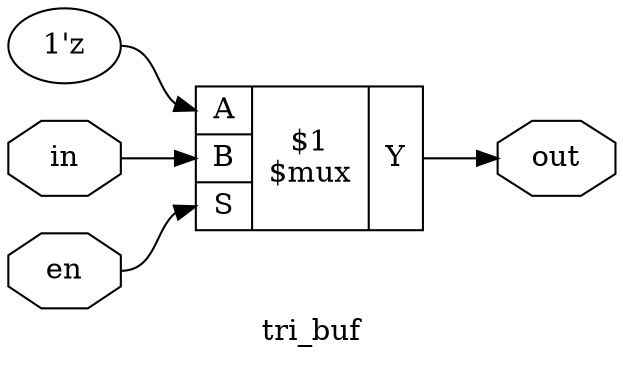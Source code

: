 digraph "tri_buf" {
label="tri_buf";
rankdir="LR";
remincross=true;
n1 [ shape=octagon, label="en", color="black", fontcolor="black" ];
n2 [ shape=octagon, label="out", color="black", fontcolor="black" ];
n3 [ shape=octagon, label="in", color="black", fontcolor="black" ];
v0 [ label="1'z" ];
c8 [ shape=record, label="{{<p4> A|<p5> B|<p6> S}|$1\n$mux|{<p7> Y}}" ];
n1:e -> c8:p6:w [color="black", label=""];
c8:p7:e -> n2:w [color="black", label=""];
n3:e -> c8:p5:w [color="black", label=""];
v0:e -> c8:p4:w [color="black", label=""];
}
digraph "tri_state_cluster" {
label="tri_state_cluster";
rankdir="LR";
remincross=true;
n1 [ shape=octagon, label="en", color="black", fontcolor="black" ];
n2 [ shape=octagon, label="out", color="black", fontcolor="black" ];
n3 [ shape=octagon, label="in", color="black", fontcolor="black" ];
c4 [ shape=record, label="{{<p1> en|<p3> in}|tri_buf_gen[0].tri_state_buffer\ntri_buf|{<p2> out}}" ];
n1:e -> c4:p1:w [color="black", label=""];
c4:p2:e -> n2:w [color="black", label=""];
n3:e -> c4:p3:w [color="black", label=""];
}
